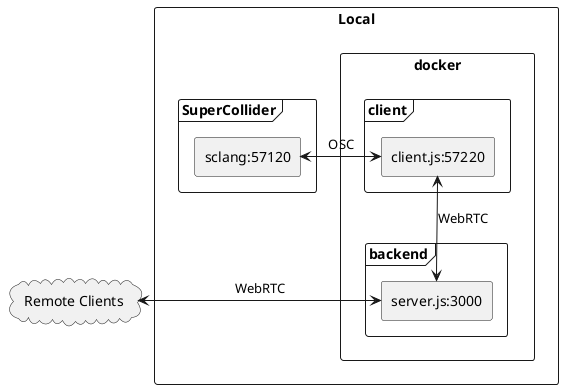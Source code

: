 @startuml

rectangle "Local" {
    rectangle "docker" as localdocker {
        frame client {
            rectangle "client.js:57220" as LocalClient
        }
        frame backend {
            rectangle "server.js:3000" as LocalServer
        }
    }
    frame "SuperCollider" {
        rectangle "sclang:57120" as sclang
    }
}

cloud "Remote Clients" as RemoteClients


RemoteClients <-> LocalServer : "WebRTC"


LocalClient <--> LocalServer : "WebRTC"

sclang <-> LocalClient : "OSC"


@enduml
